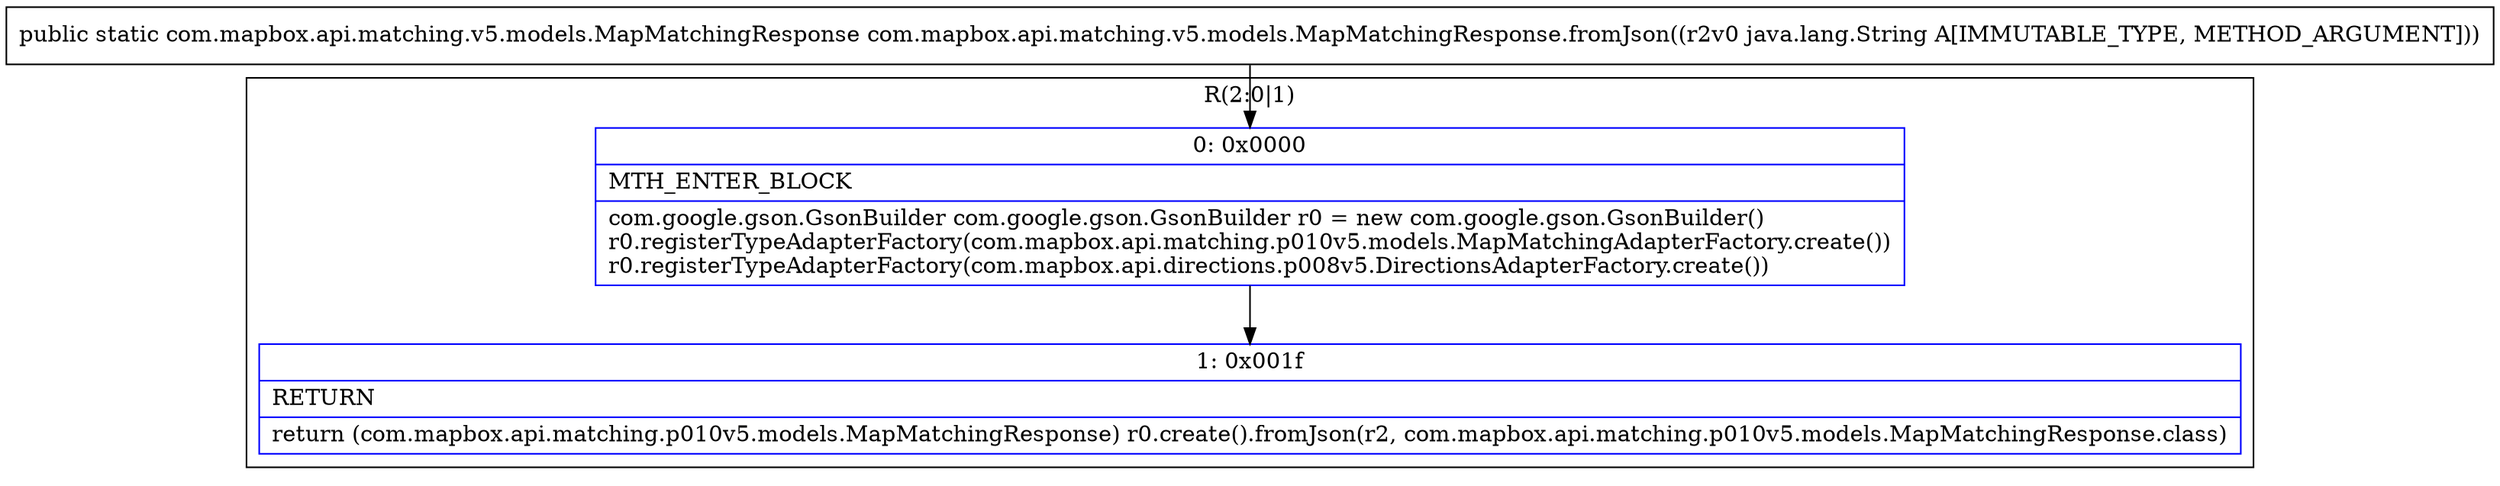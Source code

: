 digraph "CFG forcom.mapbox.api.matching.v5.models.MapMatchingResponse.fromJson(Ljava\/lang\/String;)Lcom\/mapbox\/api\/matching\/v5\/models\/MapMatchingResponse;" {
subgraph cluster_Region_392840 {
label = "R(2:0|1)";
node [shape=record,color=blue];
Node_0 [shape=record,label="{0\:\ 0x0000|MTH_ENTER_BLOCK\l|com.google.gson.GsonBuilder com.google.gson.GsonBuilder r0 = new com.google.gson.GsonBuilder()\lr0.registerTypeAdapterFactory(com.mapbox.api.matching.p010v5.models.MapMatchingAdapterFactory.create())\lr0.registerTypeAdapterFactory(com.mapbox.api.directions.p008v5.DirectionsAdapterFactory.create())\l}"];
Node_1 [shape=record,label="{1\:\ 0x001f|RETURN\l|return (com.mapbox.api.matching.p010v5.models.MapMatchingResponse) r0.create().fromJson(r2, com.mapbox.api.matching.p010v5.models.MapMatchingResponse.class)\l}"];
}
MethodNode[shape=record,label="{public static com.mapbox.api.matching.v5.models.MapMatchingResponse com.mapbox.api.matching.v5.models.MapMatchingResponse.fromJson((r2v0 java.lang.String A[IMMUTABLE_TYPE, METHOD_ARGUMENT])) }"];
MethodNode -> Node_0;
Node_0 -> Node_1;
}

